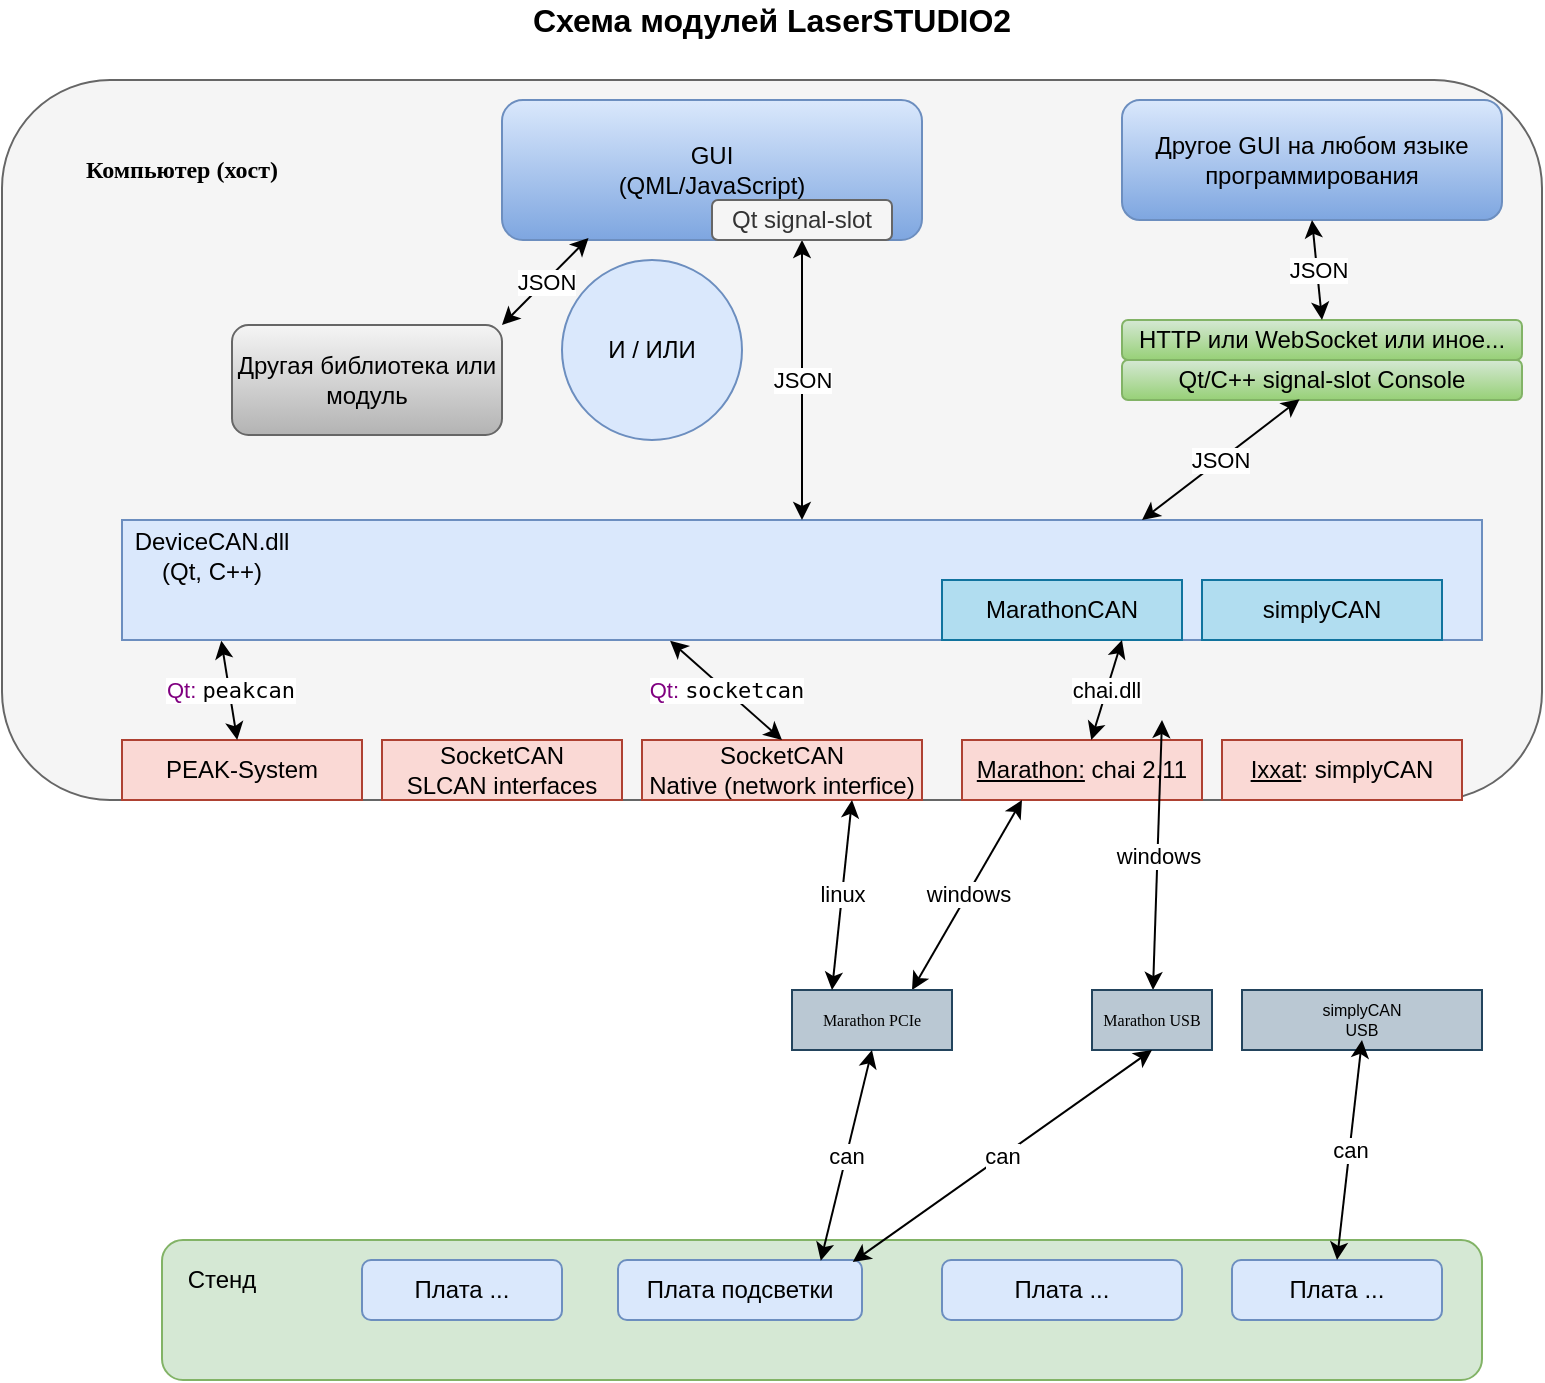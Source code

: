 <mxfile version="14.9.0" type="github">
  <diagram id="FXUG7Rp8BgYKLSqA1spy" name="Page-1">
    <mxGraphModel dx="900" dy="509" grid="1" gridSize="10" guides="1" tooltips="1" connect="1" arrows="1" fold="1" page="1" pageScale="1" pageWidth="850" pageHeight="1100" math="0" shadow="0">
      <root>
        <mxCell id="0" />
        <mxCell id="1" parent="0" />
        <mxCell id="GN5iy7HzoKI8bPFCEEdY-2" value="" style="rounded=1;whiteSpace=wrap;html=1;fillColor=#d5e8d4;strokeColor=#82b366;" vertex="1" parent="1">
          <mxGeometry x="100" y="660" width="660" height="70" as="geometry" />
        </mxCell>
        <mxCell id="GN5iy7HzoKI8bPFCEEdY-3" value="Плата подсветки" style="rounded=1;whiteSpace=wrap;html=1;fillColor=#dae8fc;strokeColor=#6c8ebf;" vertex="1" parent="1">
          <mxGeometry x="328" y="670" width="122" height="30" as="geometry" />
        </mxCell>
        <mxCell id="GN5iy7HzoKI8bPFCEEdY-4" value="Стенд" style="text;html=1;strokeColor=none;fillColor=none;align=center;verticalAlign=middle;whiteSpace=wrap;rounded=0;" vertex="1" parent="1">
          <mxGeometry x="110" y="670" width="40" height="20" as="geometry" />
        </mxCell>
        <mxCell id="GN5iy7HzoKI8bPFCEEdY-5" value="Плата ..." style="rounded=1;whiteSpace=wrap;html=1;fillColor=#dae8fc;strokeColor=#6c8ebf;" vertex="1" parent="1">
          <mxGeometry x="200" y="670" width="100" height="30" as="geometry" />
        </mxCell>
        <mxCell id="GN5iy7HzoKI8bPFCEEdY-6" value="Плата ..." style="rounded=1;whiteSpace=wrap;html=1;fillColor=#dae8fc;strokeColor=#6c8ebf;" vertex="1" parent="1">
          <mxGeometry x="490" y="670" width="120" height="30" as="geometry" />
        </mxCell>
        <mxCell id="GN5iy7HzoKI8bPFCEEdY-7" value="Плата ..." style="rounded=1;whiteSpace=wrap;html=1;fillColor=#dae8fc;strokeColor=#6c8ebf;" vertex="1" parent="1">
          <mxGeometry x="635" y="670" width="105" height="30" as="geometry" />
        </mxCell>
        <mxCell id="GN5iy7HzoKI8bPFCEEdY-16" value="" style="rounded=1;whiteSpace=wrap;html=1;fillColor=#f5f5f5;strokeColor=#666666;fontColor=#333333;" vertex="1" parent="1">
          <mxGeometry x="20" y="80" width="770" height="360" as="geometry" />
        </mxCell>
        <mxCell id="GN5iy7HzoKI8bPFCEEdY-17" value="&lt;font face=&quot;Verdana&quot;&gt;&lt;b&gt;Компьютер (хост)&lt;/b&gt;&lt;/font&gt;" style="text;html=1;strokeColor=none;fillColor=none;align=center;verticalAlign=middle;whiteSpace=wrap;rounded=0;" vertex="1" parent="1">
          <mxGeometry x="30" y="100" width="160" height="50" as="geometry" />
        </mxCell>
        <mxCell id="GN5iy7HzoKI8bPFCEEdY-19" value="&lt;div style=&quot;font-size: 16px&quot;&gt;Схема модулей LaserSTUDIO2&lt;/div&gt;" style="text;html=1;strokeColor=none;fillColor=none;align=center;verticalAlign=middle;whiteSpace=wrap;rounded=0;fontStyle=1" vertex="1" parent="1">
          <mxGeometry x="175" y="40" width="460" height="20" as="geometry" />
        </mxCell>
        <mxCell id="GN5iy7HzoKI8bPFCEEdY-21" value="&lt;u&gt;Marathon:&lt;/u&gt; chai 2.11" style="rounded=0;whiteSpace=wrap;html=1;fillColor=#fad9d5;strokeColor=#ae4132;" vertex="1" parent="1">
          <mxGeometry x="500" y="410" width="120" height="30" as="geometry" />
        </mxCell>
        <mxCell id="GN5iy7HzoKI8bPFCEEdY-22" value="SocketCAN&lt;br&gt;Native (network interfice)" style="rounded=0;whiteSpace=wrap;html=1;fillColor=#fad9d5;strokeColor=#ae4132;" vertex="1" parent="1">
          <mxGeometry x="340" y="410" width="140" height="30" as="geometry" />
        </mxCell>
        <mxCell id="GN5iy7HzoKI8bPFCEEdY-24" value="&lt;u&gt;Ixxat&lt;/u&gt;: simplyCAN" style="rounded=0;whiteSpace=wrap;html=1;fillColor=#fad9d5;strokeColor=#ae4132;" vertex="1" parent="1">
          <mxGeometry x="630" y="410" width="120" height="30" as="geometry" />
        </mxCell>
        <mxCell id="GN5iy7HzoKI8bPFCEEdY-26" value="SocketCAN&lt;br&gt;SLCAN interfaces" style="rounded=0;whiteSpace=wrap;html=1;fillColor=#fad9d5;strokeColor=#ae4132;" vertex="1" parent="1">
          <mxGeometry x="210" y="410" width="120" height="30" as="geometry" />
        </mxCell>
        <mxCell id="GN5iy7HzoKI8bPFCEEdY-29" value="windows" style="endArrow=classic;startArrow=classic;html=1;rounded=1;" edge="1" parent="1" source="GN5iy7HzoKI8bPFCEEdY-31">
          <mxGeometry width="50" height="50" relative="1" as="geometry">
            <mxPoint x="610" y="530" as="sourcePoint" />
            <mxPoint x="600" y="400" as="targetPoint" />
          </mxGeometry>
        </mxCell>
        <mxCell id="GN5iy7HzoKI8bPFCEEdY-30" value="&lt;div&gt;windows&lt;br&gt;&lt;/div&gt;" style="endArrow=classic;startArrow=classic;html=1;rounded=1;exitX=0.75;exitY=0;exitDx=0;exitDy=0;entryX=0.25;entryY=1;entryDx=0;entryDy=0;" edge="1" parent="1" source="GN5iy7HzoKI8bPFCEEdY-35" target="GN5iy7HzoKI8bPFCEEdY-21">
          <mxGeometry width="50" height="50" relative="1" as="geometry">
            <mxPoint x="538" y="520" as="sourcePoint" />
            <mxPoint x="600" y="430" as="targetPoint" />
          </mxGeometry>
        </mxCell>
        <mxCell id="GN5iy7HzoKI8bPFCEEdY-31" value="&lt;p style=&quot;font-size: 8px&quot;&gt;&lt;font style=&quot;font-size: 8px&quot; face=&quot;Verdana&quot;&gt;Marathon USB&lt;/font&gt;&lt;/p&gt;" style="rounded=0;whiteSpace=wrap;html=1;fillColor=#bac8d3;strokeColor=#23445d;" vertex="1" parent="1">
          <mxGeometry x="565" y="535" width="60" height="30" as="geometry" />
        </mxCell>
        <mxCell id="GN5iy7HzoKI8bPFCEEdY-34" value="&lt;p style=&quot;font-size: 8px&quot;&gt;simplyCAN&lt;br&gt;USB&lt;br&gt;&lt;/p&gt;" style="rounded=0;whiteSpace=wrap;html=1;fillColor=#bac8d3;strokeColor=#23445d;" vertex="1" parent="1">
          <mxGeometry x="640" y="535" width="120" height="30" as="geometry" />
        </mxCell>
        <mxCell id="GN5iy7HzoKI8bPFCEEdY-35" value="&lt;p style=&quot;font-size: 8px&quot;&gt;&lt;font style=&quot;font-size: 8px&quot; face=&quot;Verdana&quot;&gt;Marathon PCIe&lt;/font&gt;&lt;/p&gt;" style="rounded=0;whiteSpace=wrap;html=1;fillColor=#bac8d3;strokeColor=#23445d;" vertex="1" parent="1">
          <mxGeometry x="415" y="535" width="80" height="30" as="geometry" />
        </mxCell>
        <mxCell id="GN5iy7HzoKI8bPFCEEdY-36" value="&lt;div&gt;linux&lt;br&gt;&lt;/div&gt;" style="endArrow=classic;startArrow=classic;html=1;rounded=1;entryX=0.75;entryY=1;entryDx=0;entryDy=0;exitX=0.25;exitY=0;exitDx=0;exitDy=0;" edge="1" parent="1" source="GN5iy7HzoKI8bPFCEEdY-35" target="GN5iy7HzoKI8bPFCEEdY-22">
          <mxGeometry width="50" height="50" relative="1" as="geometry">
            <mxPoint x="440" y="460" as="sourcePoint" />
            <mxPoint x="332" y="430" as="targetPoint" />
          </mxGeometry>
        </mxCell>
        <mxCell id="GN5iy7HzoKI8bPFCEEdY-37" value="" style="rounded=0;whiteSpace=wrap;html=1;fillColor=#dae8fc;strokeColor=#6c8ebf;" vertex="1" parent="1">
          <mxGeometry x="80" y="300" width="680" height="60" as="geometry" />
        </mxCell>
        <mxCell id="GN5iy7HzoKI8bPFCEEdY-25" value="MarathonCAN" style="rounded=0;whiteSpace=wrap;html=1;fillColor=#b1ddf0;strokeColor=#10739e;" vertex="1" parent="1">
          <mxGeometry x="490" y="330" width="120" height="30" as="geometry" />
        </mxCell>
        <mxCell id="GN5iy7HzoKI8bPFCEEdY-27" value="simplyCAN" style="rounded=0;whiteSpace=wrap;html=1;fillColor=#b1ddf0;strokeColor=#10739e;" vertex="1" parent="1">
          <mxGeometry x="620" y="330" width="120" height="30" as="geometry" />
        </mxCell>
        <mxCell id="GN5iy7HzoKI8bPFCEEdY-38" value="DeviceCAN.dll&lt;br&gt;(Qt, C++)" style="text;html=1;strokeColor=none;fillColor=none;align=center;verticalAlign=middle;whiteSpace=wrap;rounded=0;" vertex="1" parent="1">
          <mxGeometry x="80" y="300" width="90" height="35" as="geometry" />
        </mxCell>
        <mxCell id="GN5iy7HzoKI8bPFCEEdY-39" value="&lt;div&gt;&lt;span style=&quot;color: #800080&quot;&gt;Qt: &lt;/span&gt;&lt;code&gt;socketcan&lt;/code&gt;&lt;/div&gt;" style="endArrow=classic;startArrow=classic;html=1;entryX=0.403;entryY=1.006;entryDx=0;entryDy=0;entryPerimeter=0;exitX=0.5;exitY=0;exitDx=0;exitDy=0;" edge="1" parent="1" source="GN5iy7HzoKI8bPFCEEdY-22" target="GN5iy7HzoKI8bPFCEEdY-37">
          <mxGeometry width="50" height="50" relative="1" as="geometry">
            <mxPoint x="350" y="410" as="sourcePoint" />
            <mxPoint x="400" y="360" as="targetPoint" />
          </mxGeometry>
        </mxCell>
        <mxCell id="GN5iy7HzoKI8bPFCEEdY-40" value="PEAK-System" style="rounded=0;whiteSpace=wrap;html=1;fillColor=#fad9d5;strokeColor=#ae4132;" vertex="1" parent="1">
          <mxGeometry x="80" y="410" width="120" height="30" as="geometry" />
        </mxCell>
        <mxCell id="GN5iy7HzoKI8bPFCEEdY-41" value="chai.dll" style="endArrow=classic;startArrow=classic;html=1;entryX=0.75;entryY=1;entryDx=0;entryDy=0;" edge="1" parent="1" source="GN5iy7HzoKI8bPFCEEdY-21" target="GN5iy7HzoKI8bPFCEEdY-25">
          <mxGeometry width="50" height="50" relative="1" as="geometry">
            <mxPoint x="370" y="450" as="sourcePoint" />
            <mxPoint x="420" y="400" as="targetPoint" />
          </mxGeometry>
        </mxCell>
        <mxCell id="GN5iy7HzoKI8bPFCEEdY-43" value="can" style="endArrow=classic;startArrow=classic;html=1;entryX=0.5;entryY=1;entryDx=0;entryDy=0;exitX=0.831;exitY=0.011;exitDx=0;exitDy=0;exitPerimeter=0;" edge="1" parent="1" source="GN5iy7HzoKI8bPFCEEdY-3" target="GN5iy7HzoKI8bPFCEEdY-35">
          <mxGeometry width="50" height="50" relative="1" as="geometry">
            <mxPoint x="340" y="560" as="sourcePoint" />
            <mxPoint x="390" y="510" as="targetPoint" />
          </mxGeometry>
        </mxCell>
        <mxCell id="GN5iy7HzoKI8bPFCEEdY-44" value="can" style="endArrow=classic;startArrow=classic;html=1;entryX=0.5;entryY=1;entryDx=0;entryDy=0;exitX=0.962;exitY=0.033;exitDx=0;exitDy=0;exitPerimeter=0;" edge="1" parent="1" source="GN5iy7HzoKI8bPFCEEdY-3" target="GN5iy7HzoKI8bPFCEEdY-31">
          <mxGeometry width="50" height="50" relative="1" as="geometry">
            <mxPoint x="439.382" y="590.33" as="sourcePoint" />
            <mxPoint x="470" y="500" as="targetPoint" />
          </mxGeometry>
        </mxCell>
        <mxCell id="GN5iy7HzoKI8bPFCEEdY-45" value="&lt;div&gt;&lt;span style=&quot;color: #800080&quot;&gt;Qt: &lt;/span&gt;&lt;code&gt;peakcan&lt;/code&gt;&lt;code&gt;&lt;/code&gt;&lt;/div&gt;" style="endArrow=classic;startArrow=classic;html=1;entryX=0.073;entryY=1.006;entryDx=0;entryDy=0;entryPerimeter=0;" edge="1" parent="1" source="GN5iy7HzoKI8bPFCEEdY-40" target="GN5iy7HzoKI8bPFCEEdY-37">
          <mxGeometry width="50" height="50" relative="1" as="geometry">
            <mxPoint x="200" y="369.64" as="sourcePoint" />
            <mxPoint x="134.04" y="330" as="targetPoint" />
          </mxGeometry>
        </mxCell>
        <mxCell id="GN5iy7HzoKI8bPFCEEdY-47" value="GUI&lt;br&gt;(QML/JavaScript)" style="rounded=1;whiteSpace=wrap;html=1;fillColor=#dae8fc;gradientColor=#7ea6e0;strokeColor=#6c8ebf;" vertex="1" parent="1">
          <mxGeometry x="270" y="90" width="210" height="70" as="geometry" />
        </mxCell>
        <mxCell id="GN5iy7HzoKI8bPFCEEdY-50" value="Другая библиотека или модуль" style="rounded=1;whiteSpace=wrap;html=1;fillColor=#f5f5f5;gradientColor=#b3b3b3;strokeColor=#666666;" vertex="1" parent="1">
          <mxGeometry x="135" y="202.5" width="135" height="55" as="geometry" />
        </mxCell>
        <mxCell id="GN5iy7HzoKI8bPFCEEdY-53" value="JSON" style="endArrow=classic;startArrow=classic;html=1;exitX=0.5;exitY=0;exitDx=0;exitDy=0;entryX=0.5;entryY=1;entryDx=0;entryDy=0;" edge="1" parent="1" source="GN5iy7HzoKI8bPFCEEdY-37" target="GN5iy7HzoKI8bPFCEEdY-56">
          <mxGeometry width="50" height="50" relative="1" as="geometry">
            <mxPoint x="364" y="270" as="sourcePoint" />
            <mxPoint x="435" y="200" as="targetPoint" />
          </mxGeometry>
        </mxCell>
        <mxCell id="GN5iy7HzoKI8bPFCEEdY-55" value="Другое GUI на любом языке программирования" style="rounded=1;whiteSpace=wrap;html=1;fillColor=#dae8fc;gradientColor=#7ea6e0;strokeColor=#6c8ebf;" vertex="1" parent="1">
          <mxGeometry x="580" y="90" width="190" height="60" as="geometry" />
        </mxCell>
        <mxCell id="GN5iy7HzoKI8bPFCEEdY-56" value="Qt signal-slot" style="rounded=1;whiteSpace=wrap;html=1;fillColor=#f5f5f5;strokeColor=#666666;fontColor=#333333;" vertex="1" parent="1">
          <mxGeometry x="375" y="140" width="90" height="20" as="geometry" />
        </mxCell>
        <mxCell id="GN5iy7HzoKI8bPFCEEdY-58" value="Qt/С++ signal-slot Сonsole" style="rounded=1;whiteSpace=wrap;html=1;fillColor=#d5e8d4;strokeColor=#82b366;gradientColor=#97d077;" vertex="1" parent="1">
          <mxGeometry x="580" y="220" width="200" height="20" as="geometry" />
        </mxCell>
        <mxCell id="GN5iy7HzoKI8bPFCEEdY-60" value="HTTP или WebSocket или иное..." style="rounded=1;whiteSpace=wrap;html=1;fillColor=#d5e8d4;strokeColor=#82b366;gradientColor=#97d077;" vertex="1" parent="1">
          <mxGeometry x="580" y="200" width="200" height="20" as="geometry" />
        </mxCell>
        <mxCell id="GN5iy7HzoKI8bPFCEEdY-61" value="JSON" style="endArrow=classic;startArrow=classic;html=1;exitX=0.75;exitY=0;exitDx=0;exitDy=0;entryX=0.444;entryY=0.983;entryDx=0;entryDy=0;entryPerimeter=0;" edge="1" parent="1" source="GN5iy7HzoKI8bPFCEEdY-37" target="GN5iy7HzoKI8bPFCEEdY-58">
          <mxGeometry width="50" height="50" relative="1" as="geometry">
            <mxPoint x="430" y="280" as="sourcePoint" />
            <mxPoint x="430" y="180" as="targetPoint" />
          </mxGeometry>
        </mxCell>
        <mxCell id="GN5iy7HzoKI8bPFCEEdY-62" value="JSON" style="endArrow=classic;startArrow=classic;html=1;entryX=0.5;entryY=1;entryDx=0;entryDy=0;" edge="1" parent="1" target="GN5iy7HzoKI8bPFCEEdY-55">
          <mxGeometry width="50" height="50" relative="1" as="geometry">
            <mxPoint x="680" y="200" as="sourcePoint" />
            <mxPoint x="678.8" y="249.66" as="targetPoint" />
          </mxGeometry>
        </mxCell>
        <mxCell id="GN5iy7HzoKI8bPFCEEdY-63" value="JSON" style="endArrow=classic;startArrow=classic;html=1;entryX=0.206;entryY=0.986;entryDx=0;entryDy=0;entryPerimeter=0;exitX=1;exitY=0;exitDx=0;exitDy=0;" edge="1" parent="1" source="GN5iy7HzoKI8bPFCEEdY-50" target="GN5iy7HzoKI8bPFCEEdY-47">
          <mxGeometry width="50" height="50" relative="1" as="geometry">
            <mxPoint x="380" y="270" as="sourcePoint" />
            <mxPoint x="430" y="200" as="targetPoint" />
          </mxGeometry>
        </mxCell>
        <mxCell id="GN5iy7HzoKI8bPFCEEdY-65" value="И / ИЛИ" style="ellipse;whiteSpace=wrap;html=1;aspect=fixed;fillColor=#dae8fc;strokeColor=#6c8ebf;" vertex="1" parent="1">
          <mxGeometry x="300" y="170" width="90" height="90" as="geometry" />
        </mxCell>
        <mxCell id="GN5iy7HzoKI8bPFCEEdY-66" value="can" style="endArrow=classic;startArrow=classic;html=1;exitX=0.5;exitY=0;exitDx=0;exitDy=0;" edge="1" parent="1" source="GN5iy7HzoKI8bPFCEEdY-7">
          <mxGeometry width="50" height="50" relative="1" as="geometry">
            <mxPoint x="455.364" y="680.99" as="sourcePoint" />
            <mxPoint x="700" y="560" as="targetPoint" />
          </mxGeometry>
        </mxCell>
      </root>
    </mxGraphModel>
  </diagram>
</mxfile>
